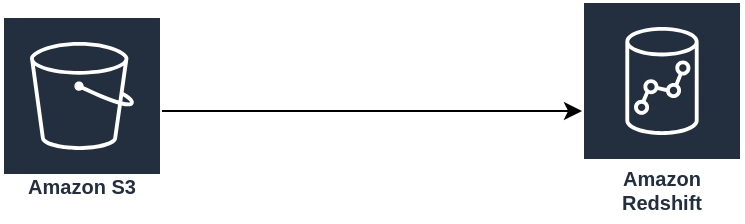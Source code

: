 <mxfile version="21.0.8" type="github">
  <diagram name="Page-1" id="aaaa8250-4180-3840-79b5-4cada1eebb92">
    <mxGraphModel dx="1432" dy="804" grid="1" gridSize="10" guides="1" tooltips="1" connect="1" arrows="1" fold="1" page="1" pageScale="1" pageWidth="850" pageHeight="1100" background="none" math="0" shadow="0">
      <root>
        <mxCell id="0" />
        <mxCell id="1" parent="0" />
        <mxCell id="iMXBgeFr4uT0ylWCqD4o-6" value="Amazon Redshift" style="sketch=0;outlineConnect=0;fontColor=#232F3E;gradientColor=none;strokeColor=#ffffff;fillColor=#232F3E;dashed=0;verticalLabelPosition=middle;verticalAlign=bottom;align=center;html=1;whiteSpace=wrap;fontSize=10;fontStyle=1;spacing=3;shape=mxgraph.aws4.productIcon;prIcon=mxgraph.aws4.redshift;" vertex="1" parent="1">
          <mxGeometry x="530" y="322.5" width="80" height="110" as="geometry" />
        </mxCell>
        <mxCell id="iMXBgeFr4uT0ylWCqD4o-22" style="edgeStyle=orthogonalEdgeStyle;rounded=0;orthogonalLoop=1;jettySize=auto;html=1;" edge="1" parent="1" source="iMXBgeFr4uT0ylWCqD4o-7" target="iMXBgeFr4uT0ylWCqD4o-6">
          <mxGeometry relative="1" as="geometry" />
        </mxCell>
        <mxCell id="iMXBgeFr4uT0ylWCqD4o-7" value="Amazon S3" style="sketch=0;outlineConnect=0;fontColor=#232F3E;gradientColor=none;strokeColor=#ffffff;fillColor=#232F3E;dashed=0;verticalLabelPosition=middle;verticalAlign=bottom;align=center;html=1;whiteSpace=wrap;fontSize=10;fontStyle=1;spacing=3;shape=mxgraph.aws4.productIcon;prIcon=mxgraph.aws4.s3;" vertex="1" parent="1">
          <mxGeometry x="240" y="330" width="80" height="95" as="geometry" />
        </mxCell>
      </root>
    </mxGraphModel>
  </diagram>
</mxfile>
